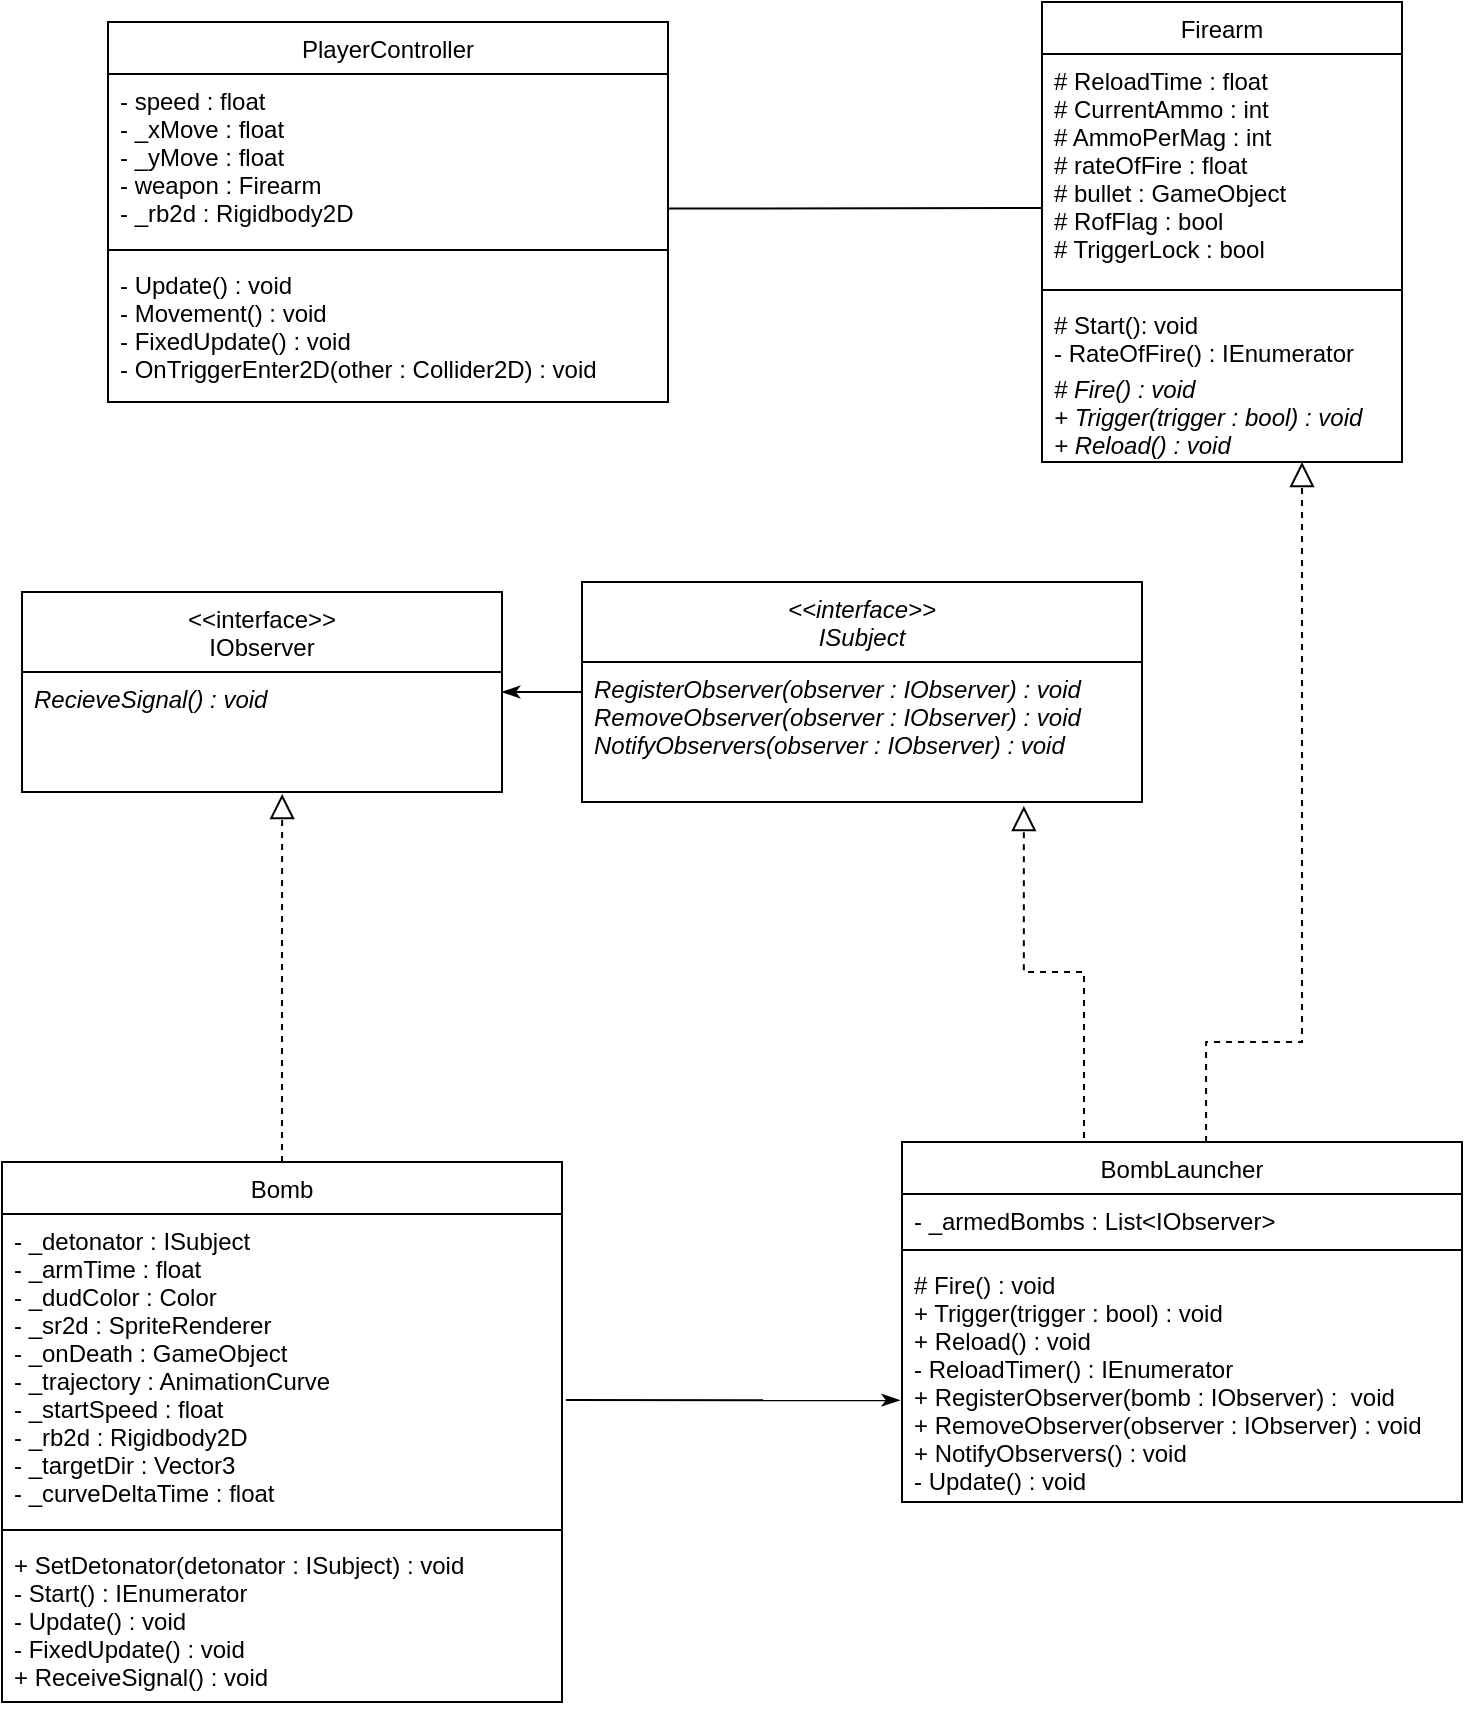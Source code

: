 <mxfile version="14.3.1" type="device"><diagram id="C5RBs43oDa-KdzZeNtuy" name="Page-1"><mxGraphModel dx="1296" dy="981" grid="1" gridSize="10" guides="1" tooltips="1" connect="1" arrows="1" fold="1" page="1" pageScale="1" pageWidth="827" pageHeight="1169" math="0" shadow="0"><root><mxCell id="WIyWlLk6GJQsqaUBKTNV-0"/><mxCell id="WIyWlLk6GJQsqaUBKTNV-1" parent="WIyWlLk6GJQsqaUBKTNV-0"/><mxCell id="zkfFHV4jXpPFQw0GAbJ--0" value="&lt;&lt;interface&gt;&gt;&#10;ISubject" style="swimlane;fontStyle=2;align=center;verticalAlign=top;childLayout=stackLayout;horizontal=1;startSize=40;horizontalStack=0;resizeParent=1;resizeLast=0;collapsible=1;marginBottom=0;rounded=0;shadow=0;strokeWidth=1;" parent="WIyWlLk6GJQsqaUBKTNV-1" vertex="1"><mxGeometry x="370" y="380" width="280" height="110" as="geometry"><mxRectangle x="230" y="140" width="160" height="26" as="alternateBounds"/></mxGeometry></mxCell><mxCell id="zkfFHV4jXpPFQw0GAbJ--1" value="RegisterObserver(observer : IObserver) : void&#10;RemoveObserver(observer : IObserver) : void&#10;NotifyObservers(observer : IObserver) : void" style="text;align=left;verticalAlign=top;spacingLeft=4;spacingRight=4;overflow=hidden;rotatable=0;points=[[0,0.5],[1,0.5]];portConstraint=eastwest;fontStyle=2" parent="zkfFHV4jXpPFQw0GAbJ--0" vertex="1"><mxGeometry y="40" width="280" height="70" as="geometry"/></mxCell><mxCell id="zkfFHV4jXpPFQw0GAbJ--17" value="&lt;&lt;interface&gt;&gt;&#10;IObserver" style="swimlane;fontStyle=0;align=center;verticalAlign=top;childLayout=stackLayout;horizontal=1;startSize=40;horizontalStack=0;resizeParent=1;resizeLast=0;collapsible=1;marginBottom=0;rounded=0;shadow=0;strokeWidth=1;" parent="WIyWlLk6GJQsqaUBKTNV-1" vertex="1"><mxGeometry x="90" y="385" width="240" height="100" as="geometry"><mxRectangle x="550" y="140" width="160" height="26" as="alternateBounds"/></mxGeometry></mxCell><mxCell id="zkfFHV4jXpPFQw0GAbJ--18" value="RecieveSignal() : void" style="text;align=left;verticalAlign=top;spacingLeft=4;spacingRight=4;overflow=hidden;rotatable=0;points=[[0,0.5],[1,0.5]];portConstraint=eastwest;fontStyle=2" parent="zkfFHV4jXpPFQw0GAbJ--17" vertex="1"><mxGeometry y="40" width="240" height="60" as="geometry"/></mxCell><mxCell id="zkfFHV4jXpPFQw0GAbJ--26" value="" style="endArrow=classicThin;shadow=0;strokeWidth=1;rounded=0;endFill=1;edgeStyle=elbowEdgeStyle;elbow=vertical;" parent="WIyWlLk6GJQsqaUBKTNV-1" source="zkfFHV4jXpPFQw0GAbJ--0" target="zkfFHV4jXpPFQw0GAbJ--17" edge="1"><mxGeometry x="0.5" y="41" relative="1" as="geometry"><mxPoint x="390" y="472" as="sourcePoint"/><mxPoint x="550" y="472" as="targetPoint"/><mxPoint x="-40" y="32" as="offset"/></mxGeometry></mxCell><mxCell id="2zIDzMgHP0dMQAywXFOy-0" value="Firearm" style="swimlane;fontStyle=0;align=center;verticalAlign=top;childLayout=stackLayout;horizontal=1;startSize=26;horizontalStack=0;resizeParent=1;resizeLast=0;collapsible=1;marginBottom=0;rounded=0;shadow=0;strokeWidth=1;" vertex="1" parent="WIyWlLk6GJQsqaUBKTNV-1"><mxGeometry x="600" y="90" width="180" height="230" as="geometry"><mxRectangle x="130" y="380" width="160" height="26" as="alternateBounds"/></mxGeometry></mxCell><mxCell id="2zIDzMgHP0dMQAywXFOy-1" value="# ReloadTime : float&#10;# CurrentAmmo : int&#10;# AmmoPerMag : int&#10;# rateOfFire : float&#10;# bullet : GameObject&#10;# RofFlag : bool&#10;# TriggerLock : bool" style="text;align=left;verticalAlign=top;spacingLeft=4;spacingRight=4;overflow=hidden;rotatable=0;points=[[0,0.5],[1,0.5]];portConstraint=eastwest;" vertex="1" parent="2zIDzMgHP0dMQAywXFOy-0"><mxGeometry y="26" width="180" height="114" as="geometry"/></mxCell><mxCell id="2zIDzMgHP0dMQAywXFOy-3" value="" style="line;html=1;strokeWidth=1;align=left;verticalAlign=middle;spacingTop=-1;spacingLeft=3;spacingRight=3;rotatable=0;labelPosition=right;points=[];portConstraint=eastwest;" vertex="1" parent="2zIDzMgHP0dMQAywXFOy-0"><mxGeometry y="140" width="180" height="8" as="geometry"/></mxCell><mxCell id="2zIDzMgHP0dMQAywXFOy-4" value="# Start(): void&#10;- RateOfFire() : IEnumerator" style="text;align=left;verticalAlign=top;spacingLeft=4;spacingRight=4;overflow=hidden;rotatable=0;points=[[0,0.5],[1,0.5]];portConstraint=eastwest;fontStyle=0" vertex="1" parent="2zIDzMgHP0dMQAywXFOy-0"><mxGeometry y="148" width="180" height="32" as="geometry"/></mxCell><mxCell id="2zIDzMgHP0dMQAywXFOy-6" value="# Fire() : void&#10;+ Trigger(trigger : bool) : void&#10;+ Reload() : void" style="text;align=left;verticalAlign=top;spacingLeft=4;spacingRight=4;overflow=hidden;rotatable=0;points=[[0,0.5],[1,0.5]];portConstraint=eastwest;fontStyle=2" vertex="1" parent="2zIDzMgHP0dMQAywXFOy-0"><mxGeometry y="180" width="180" height="50" as="geometry"/></mxCell><mxCell id="2zIDzMgHP0dMQAywXFOy-7" value="PlayerController" style="swimlane;fontStyle=0;align=center;verticalAlign=top;childLayout=stackLayout;horizontal=1;startSize=26;horizontalStack=0;resizeParent=1;resizeLast=0;collapsible=1;marginBottom=0;rounded=0;shadow=0;strokeWidth=1;" vertex="1" parent="WIyWlLk6GJQsqaUBKTNV-1"><mxGeometry x="133" y="100" width="280" height="190" as="geometry"><mxRectangle x="130" y="380" width="160" height="26" as="alternateBounds"/></mxGeometry></mxCell><mxCell id="2zIDzMgHP0dMQAywXFOy-8" value="- speed : float&#10;- _xMove : float&#10;- _yMove : float&#10;- weapon : Firearm&#10;- _rb2d : Rigidbody2D" style="text;align=left;verticalAlign=top;spacingLeft=4;spacingRight=4;overflow=hidden;rotatable=0;points=[[0,0.5],[1,0.5]];portConstraint=eastwest;" vertex="1" parent="2zIDzMgHP0dMQAywXFOy-7"><mxGeometry y="26" width="280" height="84" as="geometry"/></mxCell><mxCell id="2zIDzMgHP0dMQAywXFOy-9" value="" style="line;html=1;strokeWidth=1;align=left;verticalAlign=middle;spacingTop=-1;spacingLeft=3;spacingRight=3;rotatable=0;labelPosition=right;points=[];portConstraint=eastwest;" vertex="1" parent="2zIDzMgHP0dMQAywXFOy-7"><mxGeometry y="110" width="280" height="8" as="geometry"/></mxCell><mxCell id="2zIDzMgHP0dMQAywXFOy-10" value="- Update() : void&#10;- Movement() : void&#10;- FixedUpdate() : void&#10;- OnTriggerEnter2D(other : Collider2D) : void" style="text;align=left;verticalAlign=top;spacingLeft=4;spacingRight=4;overflow=hidden;rotatable=0;points=[[0,0.5],[1,0.5]];portConstraint=eastwest;fontStyle=0" vertex="1" parent="2zIDzMgHP0dMQAywXFOy-7"><mxGeometry y="118" width="280" height="72" as="geometry"/></mxCell><mxCell id="2zIDzMgHP0dMQAywXFOy-14" value="BombLauncher" style="swimlane;fontStyle=0;align=center;verticalAlign=top;childLayout=stackLayout;horizontal=1;startSize=26;horizontalStack=0;resizeParent=1;resizeLast=0;collapsible=1;marginBottom=0;rounded=0;shadow=0;strokeWidth=1;" vertex="1" parent="WIyWlLk6GJQsqaUBKTNV-1"><mxGeometry x="530" y="660" width="280" height="180" as="geometry"><mxRectangle x="130" y="380" width="160" height="26" as="alternateBounds"/></mxGeometry></mxCell><mxCell id="2zIDzMgHP0dMQAywXFOy-15" value="- _armedBombs : List&lt;IObserver&gt;" style="text;align=left;verticalAlign=top;spacingLeft=4;spacingRight=4;overflow=hidden;rotatable=0;points=[[0,0.5],[1,0.5]];portConstraint=eastwest;" vertex="1" parent="2zIDzMgHP0dMQAywXFOy-14"><mxGeometry y="26" width="280" height="24" as="geometry"/></mxCell><mxCell id="2zIDzMgHP0dMQAywXFOy-16" value="" style="line;html=1;strokeWidth=1;align=left;verticalAlign=middle;spacingTop=-1;spacingLeft=3;spacingRight=3;rotatable=0;labelPosition=right;points=[];portConstraint=eastwest;" vertex="1" parent="2zIDzMgHP0dMQAywXFOy-14"><mxGeometry y="50" width="280" height="8" as="geometry"/></mxCell><mxCell id="2zIDzMgHP0dMQAywXFOy-17" value="# Fire() : void&#10;+ Trigger(trigger : bool) : void&#10;+ Reload() : void&#10;- ReloadTimer() : IEnumerator&#10;+ RegisterObserver(bomb : IObserver) :  void&#10;+ RemoveObserver(observer : IObserver) : void&#10;+ NotifyObservers() : void&#10;- Update() : void" style="text;align=left;verticalAlign=top;spacingLeft=4;spacingRight=4;overflow=hidden;rotatable=0;points=[[0,0.5],[1,0.5]];portConstraint=eastwest;fontStyle=0" vertex="1" parent="2zIDzMgHP0dMQAywXFOy-14"><mxGeometry y="58" width="280" height="122" as="geometry"/></mxCell><mxCell id="2zIDzMgHP0dMQAywXFOy-18" value="" style="endArrow=block;endSize=10;endFill=0;shadow=0;strokeWidth=1;rounded=0;edgeStyle=elbowEdgeStyle;elbow=vertical;exitX=0.543;exitY=0;exitDx=0;exitDy=0;exitPerimeter=0;dashed=1;" edge="1" parent="WIyWlLk6GJQsqaUBKTNV-1" source="2zIDzMgHP0dMQAywXFOy-14" target="2zIDzMgHP0dMQAywXFOy-0"><mxGeometry width="160" relative="1" as="geometry"><mxPoint x="780" y="820" as="sourcePoint"/><mxPoint x="260" y="480" as="targetPoint"/><Array as="points"><mxPoint x="730" y="610"/></Array></mxGeometry></mxCell><mxCell id="2zIDzMgHP0dMQAywXFOy-19" value="" style="endArrow=block;endSize=10;endFill=0;shadow=0;strokeWidth=1;rounded=0;edgeStyle=elbowEdgeStyle;elbow=vertical;entryX=0.789;entryY=1.029;entryDx=0;entryDy=0;entryPerimeter=0;exitX=0.325;exitY=-0.011;exitDx=0;exitDy=0;exitPerimeter=0;dashed=1;" edge="1" parent="WIyWlLk6GJQsqaUBKTNV-1" source="2zIDzMgHP0dMQAywXFOy-14" target="zkfFHV4jXpPFQw0GAbJ--1"><mxGeometry width="160" relative="1" as="geometry"><mxPoint x="640" y="827" as="sourcePoint"/><mxPoint x="900" y="580" as="targetPoint"/></mxGeometry></mxCell><mxCell id="2zIDzMgHP0dMQAywXFOy-20" value="Bomb" style="swimlane;fontStyle=0;align=center;verticalAlign=top;childLayout=stackLayout;horizontal=1;startSize=26;horizontalStack=0;resizeParent=1;resizeLast=0;collapsible=1;marginBottom=0;rounded=0;shadow=0;strokeWidth=1;" vertex="1" parent="WIyWlLk6GJQsqaUBKTNV-1"><mxGeometry x="80" y="670" width="280" height="270" as="geometry"><mxRectangle x="130" y="380" width="160" height="26" as="alternateBounds"/></mxGeometry></mxCell><mxCell id="2zIDzMgHP0dMQAywXFOy-21" value="- _detonator : ISubject&#10;- _armTime : float&#10;- _dudColor : Color&#10;- _sr2d : SpriteRenderer&#10;- _onDeath : GameObject&#10;- _trajectory : AnimationCurve&#10;- _startSpeed : float&#10;- _rb2d : Rigidbody2D&#10;- _targetDir : Vector3&#10;- _curveDeltaTime : float" style="text;align=left;verticalAlign=top;spacingLeft=4;spacingRight=4;overflow=hidden;rotatable=0;points=[[0,0.5],[1,0.5]];portConstraint=eastwest;" vertex="1" parent="2zIDzMgHP0dMQAywXFOy-20"><mxGeometry y="26" width="280" height="154" as="geometry"/></mxCell><mxCell id="2zIDzMgHP0dMQAywXFOy-22" value="" style="line;html=1;strokeWidth=1;align=left;verticalAlign=middle;spacingTop=-1;spacingLeft=3;spacingRight=3;rotatable=0;labelPosition=right;points=[];portConstraint=eastwest;" vertex="1" parent="2zIDzMgHP0dMQAywXFOy-20"><mxGeometry y="180" width="280" height="8" as="geometry"/></mxCell><mxCell id="2zIDzMgHP0dMQAywXFOy-23" value="+ SetDetonator(detonator : ISubject) : void&#10;- Start() : IEnumerator&#10;- Update() : void&#10;- FixedUpdate() : void&#10;+ ReceiveSignal() : void" style="text;align=left;verticalAlign=top;spacingLeft=4;spacingRight=4;overflow=hidden;rotatable=0;points=[[0,0.5],[1,0.5]];portConstraint=eastwest;fontStyle=0" vertex="1" parent="2zIDzMgHP0dMQAywXFOy-20"><mxGeometry y="188" width="280" height="82" as="geometry"/></mxCell><mxCell id="2zIDzMgHP0dMQAywXFOy-24" value="" style="endArrow=block;endSize=10;endFill=0;shadow=0;strokeWidth=1;rounded=0;edgeStyle=elbowEdgeStyle;elbow=vertical;entryX=0.542;entryY=1.017;entryDx=0;entryDy=0;entryPerimeter=0;dashed=1;" edge="1" parent="WIyWlLk6GJQsqaUBKTNV-1" source="2zIDzMgHP0dMQAywXFOy-20" target="zkfFHV4jXpPFQw0GAbJ--18"><mxGeometry width="160" relative="1" as="geometry"><mxPoint x="420" y="705.88" as="sourcePoint"/><mxPoint x="449.92" y="540" as="targetPoint"/></mxGeometry></mxCell><mxCell id="2zIDzMgHP0dMQAywXFOy-26" value="" style="endArrow=classicThin;html=1;endFill=1;entryX=-0.004;entryY=0.583;entryDx=0;entryDy=0;entryPerimeter=0;" edge="1" parent="WIyWlLk6GJQsqaUBKTNV-1" target="2zIDzMgHP0dMQAywXFOy-17"><mxGeometry width="50" height="50" relative="1" as="geometry"><mxPoint x="362" y="789" as="sourcePoint"/><mxPoint x="530" y="850" as="targetPoint"/></mxGeometry></mxCell><mxCell id="2zIDzMgHP0dMQAywXFOy-31" value="" style="endArrow=none;html=1;endFill=0;entryX=-0.001;entryY=0.675;entryDx=0;entryDy=0;entryPerimeter=0;exitX=1.001;exitY=0.801;exitDx=0;exitDy=0;exitPerimeter=0;" edge="1" parent="WIyWlLk6GJQsqaUBKTNV-1" source="2zIDzMgHP0dMQAywXFOy-8" target="2zIDzMgHP0dMQAywXFOy-1"><mxGeometry width="50" height="50" relative="1" as="geometry"><mxPoint x="490" y="193" as="sourcePoint"/><mxPoint x="648" y="195.86" as="targetPoint"/></mxGeometry></mxCell></root></mxGraphModel></diagram></mxfile>